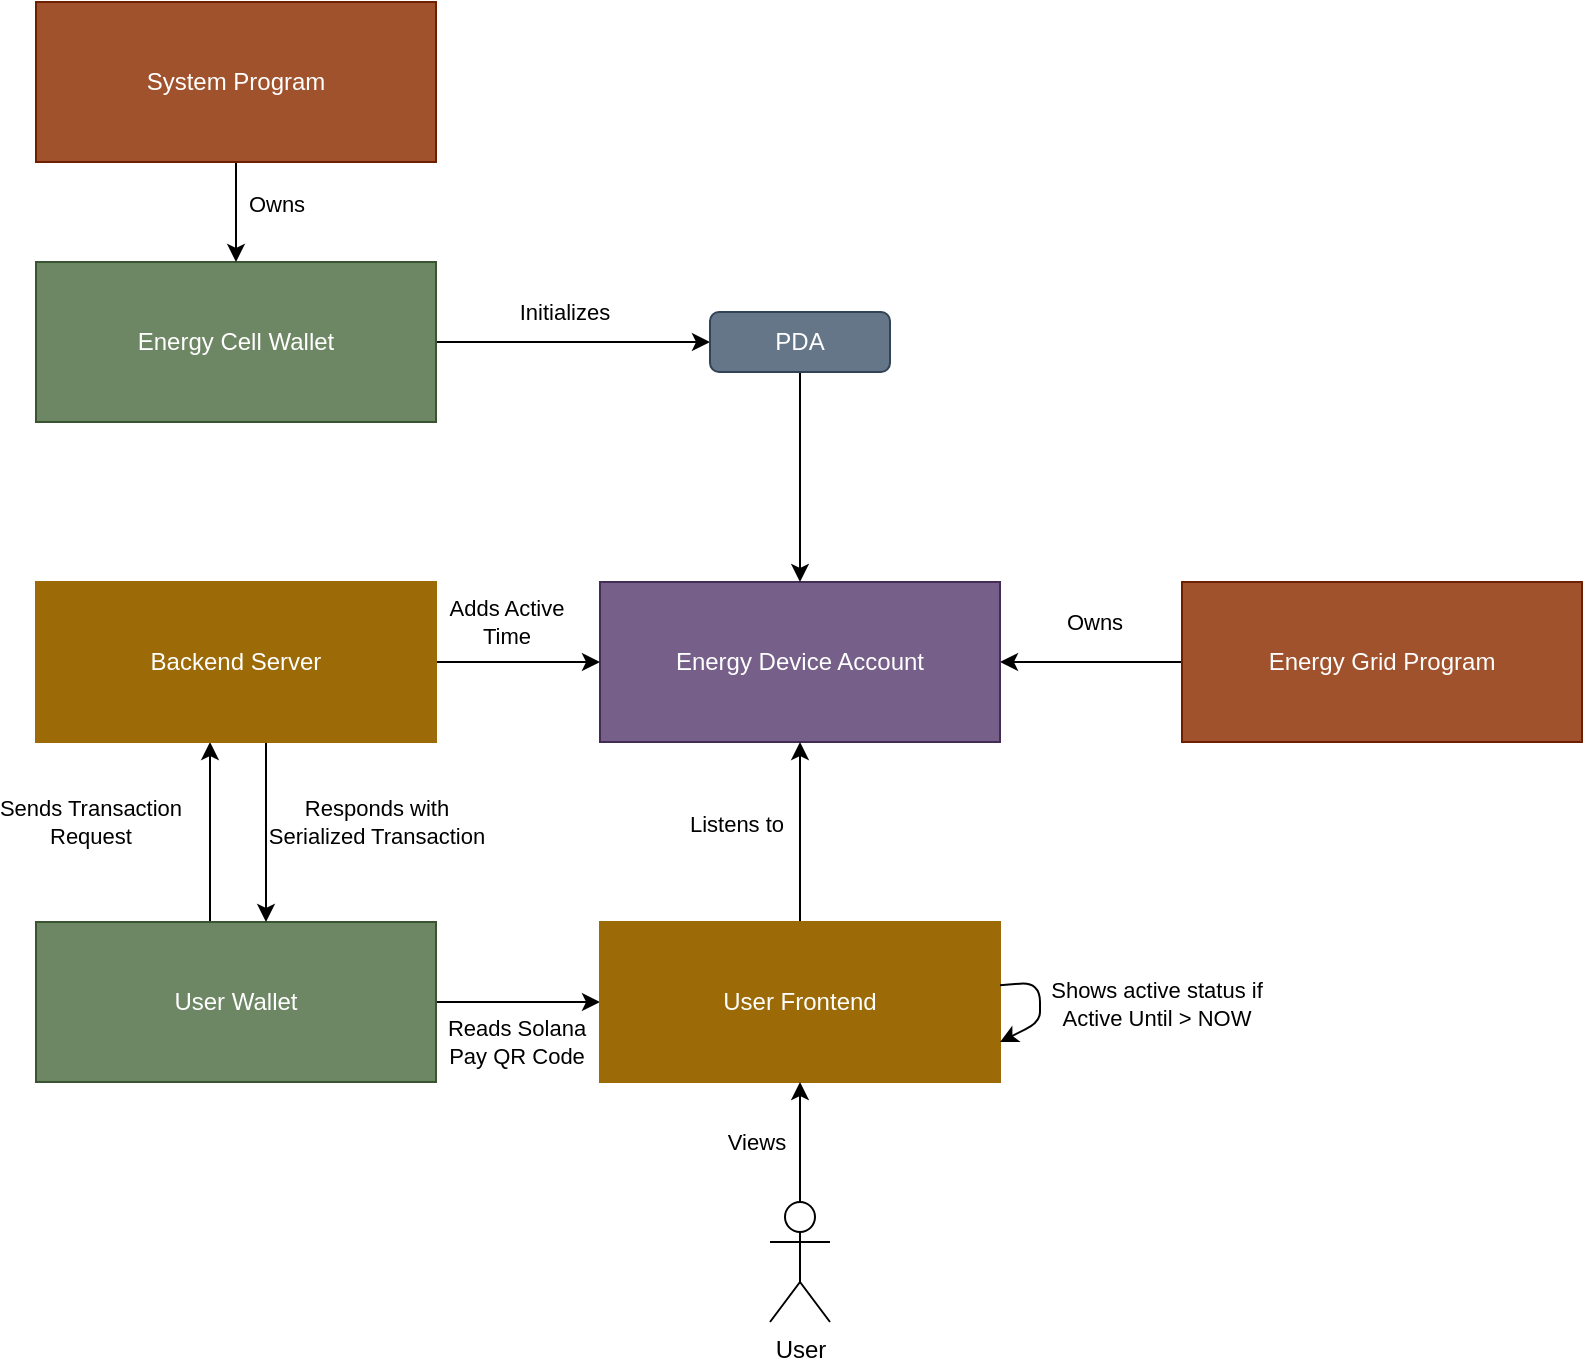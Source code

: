 <mxfile>
    <diagram id="OFAHxet9yhiEAMQGFP1r" name="Page-1">
        <mxGraphModel dx="473" dy="404" grid="1" gridSize="10" guides="1" tooltips="1" connect="1" arrows="1" fold="1" page="1" pageScale="1" pageWidth="850" pageHeight="1100" math="0" shadow="0">
            <root>
                <mxCell id="0"/>
                <mxCell id="1" parent="0"/>
                <mxCell id="34" style="edgeStyle=none;html=1;entryX=1;entryY=0.5;entryDx=0;entryDy=0;" parent="1" source="6" target="9" edge="1">
                    <mxGeometry relative="1" as="geometry"/>
                </mxCell>
                <mxCell id="35" value="Owns" style="edgeLabel;html=1;align=center;verticalAlign=middle;resizable=0;points=[];" parent="34" vertex="1" connectable="0">
                    <mxGeometry x="0.365" y="-1" relative="1" as="geometry">
                        <mxPoint x="18" y="-19" as="offset"/>
                    </mxGeometry>
                </mxCell>
                <mxCell id="6" value="Energy Grid Program" style="rounded=0;whiteSpace=wrap;html=1;fillColor=#a0522d;fontColor=#ffffff;strokeColor=#6D1F00;" parent="1" vertex="1">
                    <mxGeometry x="633" y="420" width="200" height="80" as="geometry"/>
                </mxCell>
                <mxCell id="9" value="Energy Device Account" style="rounded=0;whiteSpace=wrap;html=1;fillColor=#76608a;fontColor=#ffffff;strokeColor=#432D57;" parent="1" vertex="1">
                    <mxGeometry x="342" y="420" width="200" height="80" as="geometry"/>
                </mxCell>
                <mxCell id="30" style="edgeStyle=none;html=1;entryX=0;entryY=0.5;entryDx=0;entryDy=0;" parent="1" source="12" target="29" edge="1">
                    <mxGeometry relative="1" as="geometry"/>
                </mxCell>
                <mxCell id="32" value="Initializes" style="edgeLabel;html=1;align=center;verticalAlign=middle;resizable=0;points=[];" parent="30" vertex="1" connectable="0">
                    <mxGeometry x="-0.457" y="-1" relative="1" as="geometry">
                        <mxPoint x="27" y="-16" as="offset"/>
                    </mxGeometry>
                </mxCell>
                <mxCell id="12" value="Energy Cell Wallet" style="rounded=0;whiteSpace=wrap;html=1;fillColor=#6d8764;fontColor=#ffffff;strokeColor=#3A5431;" parent="1" vertex="1">
                    <mxGeometry x="60" y="260" width="200" height="80" as="geometry"/>
                </mxCell>
                <mxCell id="22" style="edgeStyle=none;html=1;entryX=0.5;entryY=0;entryDx=0;entryDy=0;" parent="1" source="24" target="12" edge="1">
                    <mxGeometry relative="1" as="geometry"/>
                </mxCell>
                <mxCell id="23" value="Owns" style="edgeLabel;html=1;align=center;verticalAlign=middle;resizable=0;points=[];" parent="22" vertex="1" connectable="0">
                    <mxGeometry x="-0.493" y="-2" relative="1" as="geometry">
                        <mxPoint x="22" y="8" as="offset"/>
                    </mxGeometry>
                </mxCell>
                <mxCell id="24" value="System Program" style="rounded=0;whiteSpace=wrap;html=1;fillColor=#a0522d;strokeColor=#6D1F00;fontColor=#ffffff;" parent="1" vertex="1">
                    <mxGeometry x="60" y="130" width="200" height="80" as="geometry"/>
                </mxCell>
                <mxCell id="33" style="edgeStyle=none;html=1;entryX=0.5;entryY=0;entryDx=0;entryDy=0;" parent="1" source="29" target="9" edge="1">
                    <mxGeometry relative="1" as="geometry"/>
                </mxCell>
                <mxCell id="29" value="PDA" style="rounded=1;whiteSpace=wrap;html=1;fillColor=#647687;fontColor=#ffffff;strokeColor=#314354;" parent="1" vertex="1">
                    <mxGeometry x="397" y="285" width="90" height="30" as="geometry"/>
                </mxCell>
                <mxCell id="48" style="edgeStyle=none;html=1;entryX=0.5;entryY=1;entryDx=0;entryDy=0;" parent="1" edge="1">
                    <mxGeometry relative="1" as="geometry">
                        <mxPoint x="147" y="590" as="sourcePoint"/>
                        <mxPoint x="147" y="500" as="targetPoint"/>
                    </mxGeometry>
                </mxCell>
                <mxCell id="49" value="Sends Transaction&lt;br&gt;Request" style="edgeLabel;html=1;align=center;verticalAlign=middle;resizable=0;points=[];" parent="48" vertex="1" connectable="0">
                    <mxGeometry x="0.444" y="1" relative="1" as="geometry">
                        <mxPoint x="-59" y="15" as="offset"/>
                    </mxGeometry>
                </mxCell>
                <mxCell id="60" style="edgeStyle=none;html=1;entryX=0;entryY=0.5;entryDx=0;entryDy=0;" edge="1" parent="1" source="36" target="45">
                    <mxGeometry relative="1" as="geometry"/>
                </mxCell>
                <mxCell id="61" value="Reads Solana&lt;br&gt;Pay QR Code" style="edgeLabel;html=1;align=center;verticalAlign=middle;resizable=0;points=[];" vertex="1" connectable="0" parent="60">
                    <mxGeometry x="0.343" y="-4" relative="1" as="geometry">
                        <mxPoint x="-15" y="16" as="offset"/>
                    </mxGeometry>
                </mxCell>
                <mxCell id="36" value="User Wallet" style="rounded=0;whiteSpace=wrap;html=1;fillColor=#6d8764;fontColor=#ffffff;strokeColor=#3A5431;" parent="1" vertex="1">
                    <mxGeometry x="60" y="590" width="200" height="80" as="geometry"/>
                </mxCell>
                <mxCell id="50" style="edgeStyle=none;html=1;entryX=0.5;entryY=0;entryDx=0;entryDy=0;" parent="1" edge="1">
                    <mxGeometry relative="1" as="geometry">
                        <mxPoint x="175" y="500" as="sourcePoint"/>
                        <mxPoint x="175" y="590" as="targetPoint"/>
                    </mxGeometry>
                </mxCell>
                <mxCell id="51" value="Responds with&lt;br&gt;Serialized Transaction" style="edgeLabel;html=1;align=center;verticalAlign=middle;resizable=0;points=[];" parent="50" vertex="1" connectable="0">
                    <mxGeometry x="-0.489" y="3" relative="1" as="geometry">
                        <mxPoint x="52" y="17" as="offset"/>
                    </mxGeometry>
                </mxCell>
                <mxCell id="52" style="edgeStyle=none;html=1;entryX=0;entryY=0.5;entryDx=0;entryDy=0;" parent="1" source="44" target="9" edge="1">
                    <mxGeometry relative="1" as="geometry"/>
                </mxCell>
                <mxCell id="53" value="Adds Active&lt;br&gt;Time" style="edgeLabel;html=1;align=center;verticalAlign=middle;resizable=0;points=[];" parent="52" vertex="1" connectable="0">
                    <mxGeometry x="-0.364" y="-3" relative="1" as="geometry">
                        <mxPoint x="9" y="-23" as="offset"/>
                    </mxGeometry>
                </mxCell>
                <mxCell id="44" value="Backend Server" style="rounded=0;whiteSpace=wrap;html=1;fillColor=#9C6B08;fontColor=#ffffff;strokeColor=#9C6B08;" parent="1" vertex="1">
                    <mxGeometry x="60" y="420" width="200" height="80" as="geometry"/>
                </mxCell>
                <mxCell id="67" style="edgeStyle=none;html=1;entryX=0.5;entryY=1;entryDx=0;entryDy=0;" edge="1" parent="1" source="45" target="9">
                    <mxGeometry relative="1" as="geometry"/>
                </mxCell>
                <mxCell id="68" value="Listens to" style="edgeLabel;html=1;align=center;verticalAlign=middle;resizable=0;points=[];" vertex="1" connectable="0" parent="67">
                    <mxGeometry x="0.589" y="1" relative="1" as="geometry">
                        <mxPoint x="-31" y="22" as="offset"/>
                    </mxGeometry>
                </mxCell>
                <mxCell id="45" value="User Frontend" style="rounded=0;whiteSpace=wrap;html=1;fillColor=#9C6B08;strokeColor=#9C6B08;fontColor=#FFFFFF;" parent="1" vertex="1">
                    <mxGeometry x="342" y="590" width="200" height="80" as="geometry"/>
                </mxCell>
                <mxCell id="64" style="edgeStyle=none;html=1;entryX=0.5;entryY=1;entryDx=0;entryDy=0;" edge="1" parent="1" source="57" target="45">
                    <mxGeometry relative="1" as="geometry"/>
                </mxCell>
                <mxCell id="66" value="Views" style="edgeLabel;html=1;align=center;verticalAlign=middle;resizable=0;points=[];" vertex="1" connectable="0" parent="64">
                    <mxGeometry x="0.371" y="1" relative="1" as="geometry">
                        <mxPoint x="-21" y="11" as="offset"/>
                    </mxGeometry>
                </mxCell>
                <mxCell id="57" value="User" style="shape=umlActor;verticalLabelPosition=bottom;verticalAlign=top;html=1;outlineConnect=0;" parent="1" vertex="1">
                    <mxGeometry x="427" y="730" width="30" height="60" as="geometry"/>
                </mxCell>
                <mxCell id="62" style="edgeStyle=none;html=1;entryX=1;entryY=0.75;entryDx=0;entryDy=0;" edge="1" parent="1" source="45" target="45">
                    <mxGeometry relative="1" as="geometry"/>
                </mxCell>
                <mxCell id="63" value="Shows active status if&lt;br&gt;Active Until &amp;gt; NOW" style="edgeLabel;html=1;align=center;verticalAlign=middle;resizable=0;points=[];" vertex="1" connectable="0" parent="62">
                    <mxGeometry x="0.262" y="-1" relative="1" as="geometry">
                        <mxPoint x="59" y="-9" as="offset"/>
                    </mxGeometry>
                </mxCell>
            </root>
        </mxGraphModel>
    </diagram>
</mxfile>
